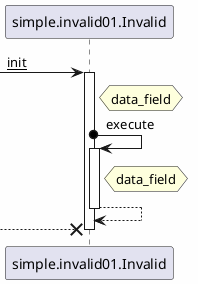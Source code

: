 @startuml

skinparam backgroundColor #FEFEFE


[-> simple.invalid01.Invalid : __init__
activate simple.invalid01.Invalid
  hnote right of simple.invalid01.Invalid
  data_field
  endrnote
  simple.invalid01.Invalid o-> simple.invalid01.Invalid : execute
  activate simple.invalid01.Invalid
    hnote right of simple.invalid01.Invalid
    data_field
    endrnote
  simple.invalid01.Invalid --> simple.invalid01.Invalid
  deactivate simple.invalid01.Invalid

[-->x simple.invalid01.Invalid
deactivate simple.invalid01.Invalid


@enduml
